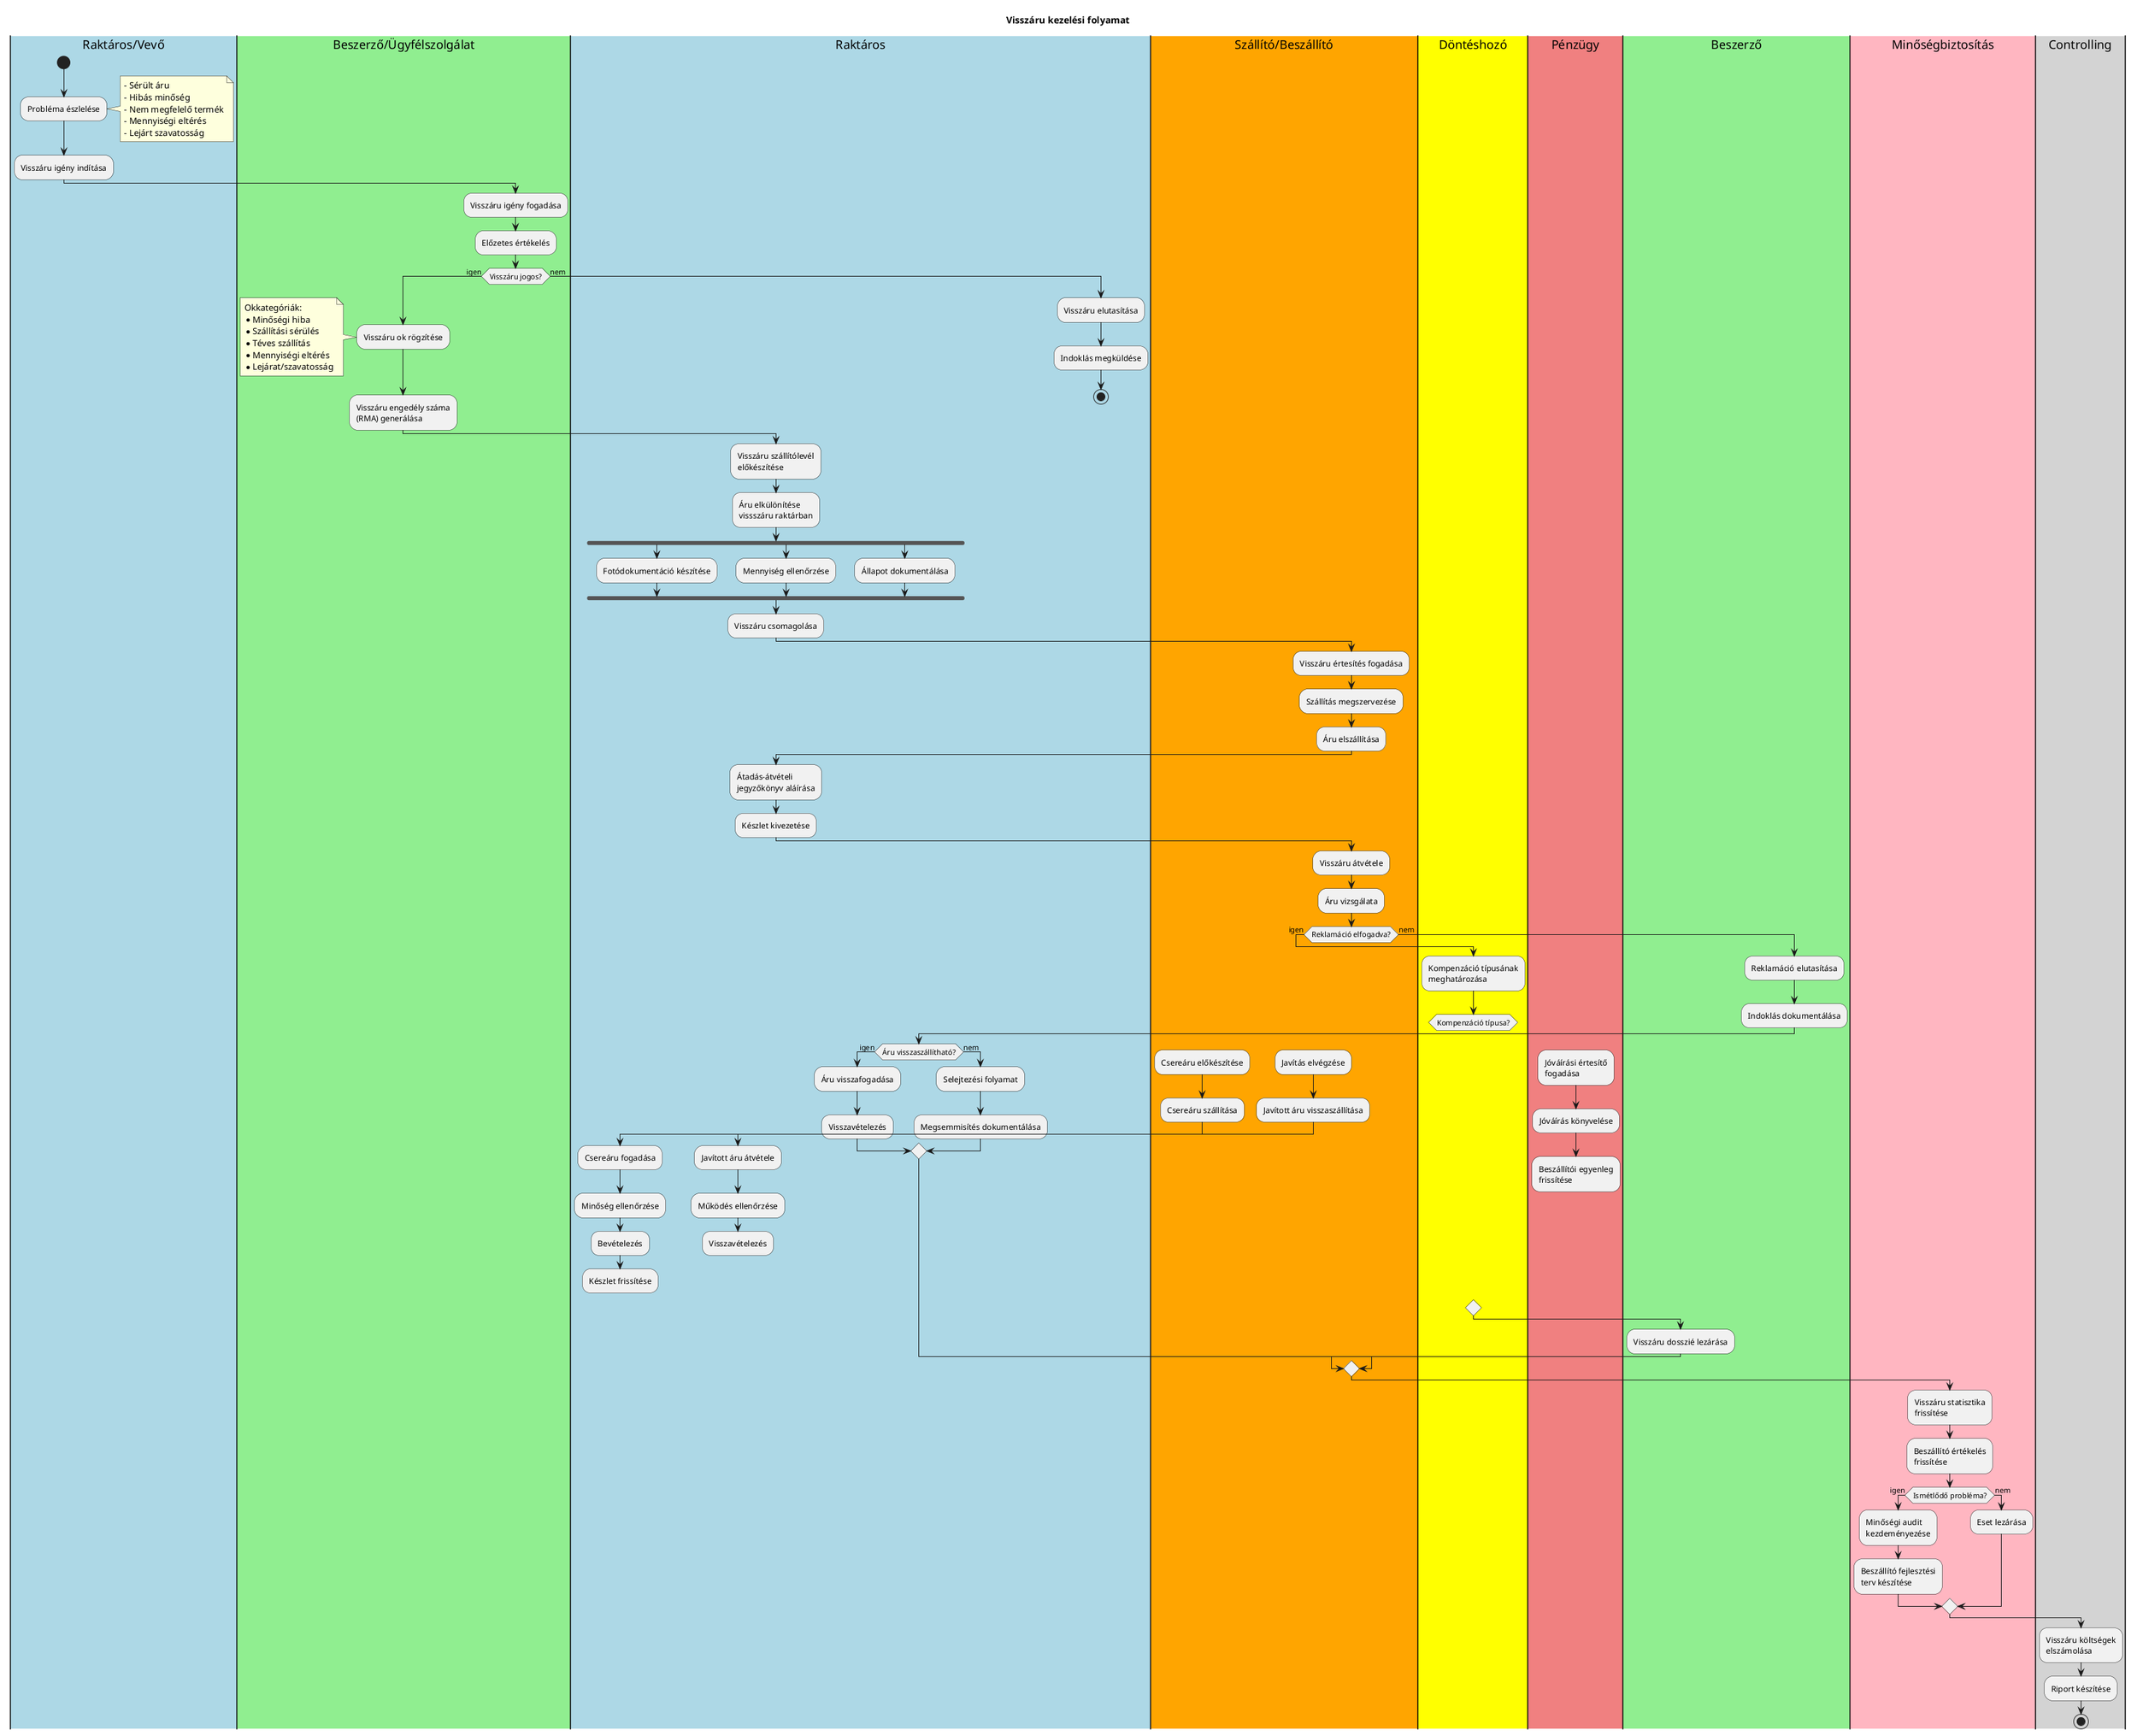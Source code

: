 @startuml Visszáru kezelési folyamat

!define RECTANGLE class

title Visszáru kezelési folyamat

|#LightBlue|Raktáros/Vevő|
start
:Probléma észlelése;
note right
  - Sérült áru
  - Hibás minőség
  - Nem megfelelő termék
  - Mennyiségi eltérés
  - Lejárt szavatosság
end note

:Visszáru igény indítása;

|#LightGreen|Beszerző/Ügyfélszolgálat|
:Visszáru igény fogadása;
:Előzetes értékelés;

if (Visszáru jogos?) then (igen)
  :Visszáru ok rögzítése;
  note left
    Okkategóriák:
    * Minőségi hiba
    * Szállítási sérülés
    * Téves szállítás
    * Mennyiségi eltérés
    * Lejárat/szavatosság
  end note

  :Visszáru engedély száma\n(RMA) generálása;

  |#LightBlue|Raktáros|
  :Visszáru szállítólevél\nelőkészítése;
  :Áru elkülönítése\nvissszáru raktárban;

  fork
    :Fotódokumentáció készítése;
  fork again
    :Mennyiség ellenőrzése;
  fork again
    :Állapot dokumentálása;
  end fork

  :Visszáru csomagolása;

  |#Orange|Szállító/Beszállító|
  :Visszáru értesítés fogadása;
  :Szállítás megszervezése;
  :Áru elszállítása;

  |#LightBlue|Raktáros|
  :Átadás-átvételi\njegyzőkönyv aláírása;
  :Készlet kivezetése;

  |#Orange|Szállító/Beszállító|
  :Visszáru átvétele;
  :Áru vizsgálata;

  if (Reklamáció elfogadva?) then (igen)

    |#Yellow|Döntéshozó|
    :Kompenzáció típusának\nmeghatározása;

    switch (Kompenzáció típusa?)
    case (Jóváírás)
      |#LightCoral|Pénzügy|
      :Jóváírási értesítő\nfogadása;
      :Jóváírás könyvelése;
      :Beszállítói egyenleg\nfrissítése;

    case (Csere)
      |#Orange|Szállító/Beszállító|
      :Csereáru előkészítése;
      :Csereáru szállítása;

      |#LightBlue|Raktáros|
      :Csereáru fogadása;
      :Minőség ellenőrzése;
      :Bevételezés;
      :Készlet frissítése;

    case (Javítás)
      |#Orange|Szállító/Beszállító|
      :Javítás elvégzése;
      :Javított áru visszaszállítása;

      |#LightBlue|Raktáros|
      :Javított áru átvétele;
      :Működés ellenőrzése;
      :Visszavételezés;

    endswitch

    |#LightGreen|Beszerző|
    :Visszáru dosszié lezárása;

  else (nem)
    :Reklamáció elutasítása;
    :Indoklás dokumentálása;

    |#LightBlue|Raktáros|
    if (Áru visszaszállítható?) then (igen)
      :Áru visszafogadása;
      :Visszavételezés;
    else (nem)
      :Selejtezési folyamat;
      :Megsemmisítés dokumentálása;
    endif

  endif

else (nem)
  :Visszáru elutasítása;
  :Indoklás megküldése;
  stop
endif

|#LightPink|Minőségbiztosítás|
:Visszáru statisztika\nfrissítése;
:Beszállító értékelés\nfrissítése;

if (Ismétlődő probléma?) then (igen)
  :Minőségi audit\nkezdeményezése;
  :Beszállító fejlesztési\nterv készítése;
else (nem)
  :Eset lezárása;
endif

|#LightGray|Controlling|
:Visszáru költségek\nelszámolása;
:Riport készítése;

stop

@enduml
